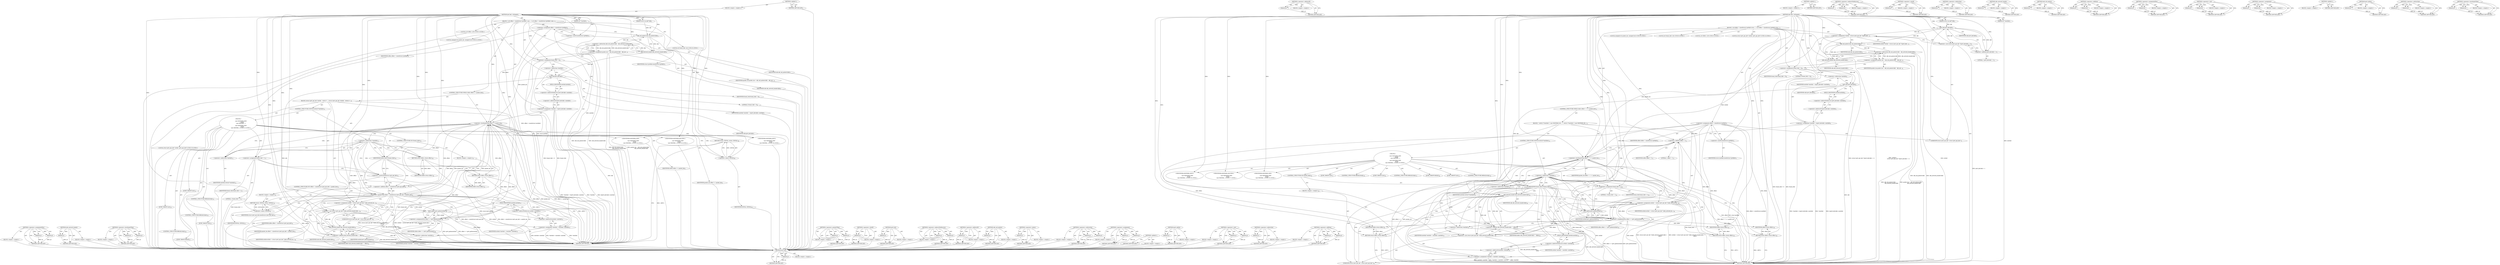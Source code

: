 digraph "&lt;operator&gt;.addition" {
vulnerable_147 [label=<(METHOD,ipv6_hdr)>];
vulnerable_148 [label=<(PARAM,p1)>];
vulnerable_149 [label=<(BLOCK,&lt;empty&gt;,&lt;empty&gt;)>];
vulnerable_150 [label=<(METHOD_RETURN,ANY)>];
vulnerable_168 [label=<(METHOD,&lt;operator&gt;.addressOf)>];
vulnerable_169 [label=<(PARAM,p1)>];
vulnerable_170 [label=<(BLOCK,&lt;empty&gt;,&lt;empty&gt;)>];
vulnerable_171 [label=<(METHOD_RETURN,ANY)>];
vulnerable_6 [label=<(METHOD,&lt;global&gt;)<SUB>1</SUB>>];
vulnerable_7 [label=<(BLOCK,&lt;empty&gt;,&lt;empty&gt;)<SUB>1</SUB>>];
vulnerable_8 [label=<(METHOD,ip6_find_1stfragopt)<SUB>1</SUB>>];
vulnerable_9 [label=<(PARAM,struct sk_buff *skb)<SUB>1</SUB>>];
vulnerable_10 [label=<(PARAM,u8 **nexthdr)<SUB>1</SUB>>];
vulnerable_11 [label=<(BLOCK,{
 	u16 offset = sizeof(struct ipv6hdr);
	struc...,{
 	u16 offset = sizeof(struct ipv6hdr);
	struc...)<SUB>2</SUB>>];
vulnerable_12 [label="<(LOCAL,u16 offset: u16)<SUB>3</SUB>>"];
vulnerable_13 [label=<(&lt;operator&gt;.assignment,offset = sizeof(struct ipv6hdr))<SUB>3</SUB>>];
vulnerable_14 [label=<(IDENTIFIER,offset,offset = sizeof(struct ipv6hdr))<SUB>3</SUB>>];
vulnerable_15 [label=<(&lt;operator&gt;.sizeOf,sizeof(struct ipv6hdr))<SUB>3</SUB>>];
vulnerable_16 [label=<(IDENTIFIER,struct ipv6hdr,sizeof(struct ipv6hdr))<SUB>3</SUB>>];
vulnerable_17 [label="<(LOCAL,struct ipv6_opt_hdr* exthdr: ipv6_opt_hdr*)<SUB>4</SUB>>"];
vulnerable_18 [label=<(&lt;operator&gt;.assignment,*exthdr =
				(struct ipv6_opt_hdr *)(ipv6_hdr(...)<SUB>4</SUB>>];
vulnerable_19 [label=<(IDENTIFIER,exthdr,*exthdr =
				(struct ipv6_opt_hdr *)(ipv6_hdr(...)<SUB>4</SUB>>];
vulnerable_20 [label=<(&lt;operator&gt;.cast,(struct ipv6_opt_hdr *)(ipv6_hdr(skb) + 1))<SUB>5</SUB>>];
vulnerable_21 [label=<(UNKNOWN,struct ipv6_opt_hdr *,struct ipv6_opt_hdr *)<SUB>5</SUB>>];
vulnerable_22 [label=<(&lt;operator&gt;.addition,ipv6_hdr(skb) + 1)<SUB>5</SUB>>];
vulnerable_23 [label=<(ipv6_hdr,ipv6_hdr(skb))<SUB>5</SUB>>];
vulnerable_24 [label=<(IDENTIFIER,skb,ipv6_hdr(skb))<SUB>5</SUB>>];
vulnerable_25 [label=<(LITERAL,1,ipv6_hdr(skb) + 1)<SUB>5</SUB>>];
vulnerable_26 [label="<(LOCAL,unsigned int packet_len: unsigned int)<SUB>6</SUB>>"];
vulnerable_27 [label=<(&lt;operator&gt;.assignment,packet_len = skb_tail_pointer(skb) -
 		skb_net...)<SUB>6</SUB>>];
vulnerable_28 [label=<(IDENTIFIER,packet_len,packet_len = skb_tail_pointer(skb) -
 		skb_net...)<SUB>6</SUB>>];
vulnerable_29 [label=<(&lt;operator&gt;.subtraction,skb_tail_pointer(skb) -
 		skb_network_header(skb))<SUB>6</SUB>>];
vulnerable_30 [label=<(skb_tail_pointer,skb_tail_pointer(skb))<SUB>6</SUB>>];
vulnerable_31 [label=<(IDENTIFIER,skb,skb_tail_pointer(skb))<SUB>6</SUB>>];
vulnerable_32 [label=<(skb_network_header,skb_network_header(skb))<SUB>7</SUB>>];
vulnerable_33 [label=<(IDENTIFIER,skb,skb_network_header(skb))<SUB>7</SUB>>];
vulnerable_34 [label="<(LOCAL,int found_rhdr: int)<SUB>8</SUB>>"];
vulnerable_35 [label=<(&lt;operator&gt;.assignment,found_rhdr = 0)<SUB>8</SUB>>];
vulnerable_36 [label=<(IDENTIFIER,found_rhdr,found_rhdr = 0)<SUB>8</SUB>>];
vulnerable_37 [label=<(LITERAL,0,found_rhdr = 0)<SUB>8</SUB>>];
vulnerable_38 [label=<(&lt;operator&gt;.assignment,*nexthdr = &amp;ipv6_hdr(skb)-&gt;nexthdr)<SUB>9</SUB>>];
vulnerable_39 [label=<(&lt;operator&gt;.indirection,*nexthdr)<SUB>9</SUB>>];
vulnerable_40 [label=<(IDENTIFIER,nexthdr,*nexthdr = &amp;ipv6_hdr(skb)-&gt;nexthdr)<SUB>9</SUB>>];
vulnerable_41 [label=<(&lt;operator&gt;.addressOf,&amp;ipv6_hdr(skb)-&gt;nexthdr)<SUB>9</SUB>>];
vulnerable_42 [label=<(&lt;operator&gt;.indirectFieldAccess,ipv6_hdr(skb)-&gt;nexthdr)<SUB>9</SUB>>];
vulnerable_43 [label=<(ipv6_hdr,ipv6_hdr(skb))<SUB>9</SUB>>];
vulnerable_44 [label=<(IDENTIFIER,skb,ipv6_hdr(skb))<SUB>9</SUB>>];
vulnerable_45 [label=<(FIELD_IDENTIFIER,nexthdr,nexthdr)<SUB>9</SUB>>];
vulnerable_46 [label=<(CONTROL_STRUCTURE,WHILE,while (offset + 1 &lt;= packet_len))<SUB>11</SUB>>];
vulnerable_47 [label=<(&lt;operator&gt;.lessEqualsThan,offset + 1 &lt;= packet_len)<SUB>11</SUB>>];
vulnerable_48 [label=<(&lt;operator&gt;.addition,offset + 1)<SUB>11</SUB>>];
vulnerable_49 [label=<(IDENTIFIER,offset,offset + 1)<SUB>11</SUB>>];
vulnerable_50 [label=<(LITERAL,1,offset + 1)<SUB>11</SUB>>];
vulnerable_51 [label=<(IDENTIFIER,packet_len,offset + 1 &lt;= packet_len)<SUB>11</SUB>>];
vulnerable_52 [label=<(BLOCK,{
 
 		switch (**nexthdr) {
 
		case NEXTHDR_HO...,{
 
 		switch (**nexthdr) {
 
		case NEXTHDR_HO...)<SUB>11</SUB>>];
vulnerable_53 [label=<(CONTROL_STRUCTURE,SWITCH,switch(**nexthdr))<SUB>13</SUB>>];
vulnerable_54 [label=<(&lt;operator&gt;.indirection,**nexthdr)<SUB>13</SUB>>];
vulnerable_55 [label=<(&lt;operator&gt;.indirection,*nexthdr)<SUB>13</SUB>>];
vulnerable_56 [label=<(IDENTIFIER,nexthdr,switch(**nexthdr))<SUB>13</SUB>>];
vulnerable_57 [label="<(BLOCK,{
 
		case NEXTHDR_HOP:
			break;
		case NEXTHD...,{
 
		case NEXTHDR_HOP:
			break;
		case NEXTHD...)<SUB>13</SUB>>"];
vulnerable_58 [label=<(JUMP_TARGET,case)<SUB>15</SUB>>];
vulnerable_59 [label="<(IDENTIFIER,NEXTHDR_HOP,{
 
		case NEXTHDR_HOP:
			break;
		case NEXTHD...)<SUB>15</SUB>>"];
vulnerable_60 [label=<(CONTROL_STRUCTURE,BREAK,break;)<SUB>16</SUB>>];
vulnerable_61 [label=<(JUMP_TARGET,case)<SUB>17</SUB>>];
vulnerable_62 [label="<(IDENTIFIER,NEXTHDR_ROUTING,{
 
		case NEXTHDR_HOP:
			break;
		case NEXTHD...)<SUB>17</SUB>>"];
vulnerable_63 [label=<(&lt;operator&gt;.assignment,found_rhdr = 1)<SUB>18</SUB>>];
vulnerable_64 [label=<(IDENTIFIER,found_rhdr,found_rhdr = 1)<SUB>18</SUB>>];
vulnerable_65 [label=<(LITERAL,1,found_rhdr = 1)<SUB>18</SUB>>];
vulnerable_66 [label=<(CONTROL_STRUCTURE,BREAK,break;)<SUB>19</SUB>>];
vulnerable_67 [label=<(JUMP_TARGET,case)<SUB>20</SUB>>];
vulnerable_68 [label="<(IDENTIFIER,NEXTHDR_DEST,{
 
		case NEXTHDR_HOP:
			break;
		case NEXTHD...)<SUB>20</SUB>>"];
vulnerable_69 [label=<(CONTROL_STRUCTURE,IF,if (found_rhdr))<SUB>25</SUB>>];
vulnerable_70 [label=<(IDENTIFIER,found_rhdr,if (found_rhdr))<SUB>25</SUB>>];
vulnerable_71 [label=<(BLOCK,&lt;empty&gt;,&lt;empty&gt;)<SUB>26</SUB>>];
vulnerable_72 [label=<(RETURN,return offset;,return offset;)<SUB>26</SUB>>];
vulnerable_73 [label=<(IDENTIFIER,offset,return offset;)<SUB>26</SUB>>];
vulnerable_74 [label=<(CONTROL_STRUCTURE,BREAK,break;)<SUB>27</SUB>>];
vulnerable_75 [label=<(JUMP_TARGET,default)<SUB>28</SUB>>];
vulnerable_76 [label=<(RETURN,return offset;,return offset;)<SUB>29</SUB>>];
vulnerable_77 [label=<(IDENTIFIER,offset,return offset;)<SUB>29</SUB>>];
vulnerable_78 [label=<(&lt;operator&gt;.assignmentPlus,offset += ipv6_optlen(exthdr))<SUB>32</SUB>>];
vulnerable_79 [label=<(IDENTIFIER,offset,offset += ipv6_optlen(exthdr))<SUB>32</SUB>>];
vulnerable_80 [label=<(ipv6_optlen,ipv6_optlen(exthdr))<SUB>32</SUB>>];
vulnerable_81 [label=<(IDENTIFIER,exthdr,ipv6_optlen(exthdr))<SUB>32</SUB>>];
vulnerable_82 [label=<(&lt;operator&gt;.assignment,*nexthdr = &amp;exthdr-&gt;nexthdr)<SUB>33</SUB>>];
vulnerable_83 [label=<(&lt;operator&gt;.indirection,*nexthdr)<SUB>33</SUB>>];
vulnerable_84 [label=<(IDENTIFIER,nexthdr,*nexthdr = &amp;exthdr-&gt;nexthdr)<SUB>33</SUB>>];
vulnerable_85 [label=<(&lt;operator&gt;.addressOf,&amp;exthdr-&gt;nexthdr)<SUB>33</SUB>>];
vulnerable_86 [label=<(&lt;operator&gt;.indirectFieldAccess,exthdr-&gt;nexthdr)<SUB>33</SUB>>];
vulnerable_87 [label=<(IDENTIFIER,exthdr,*nexthdr = &amp;exthdr-&gt;nexthdr)<SUB>33</SUB>>];
vulnerable_88 [label=<(FIELD_IDENTIFIER,nexthdr,nexthdr)<SUB>33</SUB>>];
vulnerable_89 [label=<(&lt;operator&gt;.assignment,exthdr = (struct ipv6_opt_hdr *)(skb_network_he...)<SUB>34</SUB>>];
vulnerable_90 [label=<(IDENTIFIER,exthdr,exthdr = (struct ipv6_opt_hdr *)(skb_network_he...)<SUB>34</SUB>>];
vulnerable_91 [label=<(&lt;operator&gt;.cast,(struct ipv6_opt_hdr *)(skb_network_header(skb)...)<SUB>34</SUB>>];
vulnerable_92 [label=<(UNKNOWN,struct ipv6_opt_hdr *,struct ipv6_opt_hdr *)<SUB>34</SUB>>];
vulnerable_93 [label=<(&lt;operator&gt;.addition,skb_network_header(skb) +
 						 offset)<SUB>34</SUB>>];
vulnerable_94 [label=<(skb_network_header,skb_network_header(skb))<SUB>34</SUB>>];
vulnerable_95 [label=<(IDENTIFIER,skb,skb_network_header(skb))<SUB>34</SUB>>];
vulnerable_96 [label=<(IDENTIFIER,offset,skb_network_header(skb) +
 						 offset)<SUB>35</SUB>>];
vulnerable_97 [label=<(RETURN,return offset;,return offset;)<SUB>38</SUB>>];
vulnerable_98 [label=<(IDENTIFIER,offset,return offset;)<SUB>38</SUB>>];
vulnerable_99 [label=<(METHOD_RETURN,int)<SUB>1</SUB>>];
vulnerable_101 [label=<(METHOD_RETURN,ANY)<SUB>1</SUB>>];
vulnerable_172 [label=<(METHOD,&lt;operator&gt;.indirectFieldAccess)>];
vulnerable_173 [label=<(PARAM,p1)>];
vulnerable_174 [label=<(PARAM,p2)>];
vulnerable_175 [label=<(BLOCK,&lt;empty&gt;,&lt;empty&gt;)>];
vulnerable_176 [label=<(METHOD_RETURN,ANY)>];
vulnerable_133 [label=<(METHOD,&lt;operator&gt;.sizeOf)>];
vulnerable_134 [label=<(PARAM,p1)>];
vulnerable_135 [label=<(BLOCK,&lt;empty&gt;,&lt;empty&gt;)>];
vulnerable_136 [label=<(METHOD_RETURN,ANY)>];
vulnerable_164 [label=<(METHOD,&lt;operator&gt;.indirection)>];
vulnerable_165 [label=<(PARAM,p1)>];
vulnerable_166 [label=<(BLOCK,&lt;empty&gt;,&lt;empty&gt;)>];
vulnerable_167 [label=<(METHOD_RETURN,ANY)>];
vulnerable_160 [label=<(METHOD,skb_network_header)>];
vulnerable_161 [label=<(PARAM,p1)>];
vulnerable_162 [label=<(BLOCK,&lt;empty&gt;,&lt;empty&gt;)>];
vulnerable_163 [label=<(METHOD_RETURN,ANY)>];
vulnerable_156 [label=<(METHOD,skb_tail_pointer)>];
vulnerable_157 [label=<(PARAM,p1)>];
vulnerable_158 [label=<(BLOCK,&lt;empty&gt;,&lt;empty&gt;)>];
vulnerable_159 [label=<(METHOD_RETURN,ANY)>];
vulnerable_142 [label=<(METHOD,&lt;operator&gt;.addition)>];
vulnerable_143 [label=<(PARAM,p1)>];
vulnerable_144 [label=<(PARAM,p2)>];
vulnerable_145 [label=<(BLOCK,&lt;empty&gt;,&lt;empty&gt;)>];
vulnerable_146 [label=<(METHOD_RETURN,ANY)>];
vulnerable_182 [label=<(METHOD,&lt;operator&gt;.assignmentPlus)>];
vulnerable_183 [label=<(PARAM,p1)>];
vulnerable_184 [label=<(PARAM,p2)>];
vulnerable_185 [label=<(BLOCK,&lt;empty&gt;,&lt;empty&gt;)>];
vulnerable_186 [label=<(METHOD_RETURN,ANY)>];
vulnerable_137 [label=<(METHOD,&lt;operator&gt;.cast)>];
vulnerable_138 [label=<(PARAM,p1)>];
vulnerable_139 [label=<(PARAM,p2)>];
vulnerable_140 [label=<(BLOCK,&lt;empty&gt;,&lt;empty&gt;)>];
vulnerable_141 [label=<(METHOD_RETURN,ANY)>];
vulnerable_128 [label=<(METHOD,&lt;operator&gt;.assignment)>];
vulnerable_129 [label=<(PARAM,p1)>];
vulnerable_130 [label=<(PARAM,p2)>];
vulnerable_131 [label=<(BLOCK,&lt;empty&gt;,&lt;empty&gt;)>];
vulnerable_132 [label=<(METHOD_RETURN,ANY)>];
vulnerable_122 [label=<(METHOD,&lt;global&gt;)<SUB>1</SUB>>];
vulnerable_123 [label=<(BLOCK,&lt;empty&gt;,&lt;empty&gt;)>];
vulnerable_124 [label=<(METHOD_RETURN,ANY)>];
vulnerable_187 [label=<(METHOD,ipv6_optlen)>];
vulnerable_188 [label=<(PARAM,p1)>];
vulnerable_189 [label=<(BLOCK,&lt;empty&gt;,&lt;empty&gt;)>];
vulnerable_190 [label=<(METHOD_RETURN,ANY)>];
vulnerable_151 [label=<(METHOD,&lt;operator&gt;.subtraction)>];
vulnerable_152 [label=<(PARAM,p1)>];
vulnerable_153 [label=<(PARAM,p2)>];
vulnerable_154 [label=<(BLOCK,&lt;empty&gt;,&lt;empty&gt;)>];
vulnerable_155 [label=<(METHOD_RETURN,ANY)>];
vulnerable_177 [label=<(METHOD,&lt;operator&gt;.lessEqualsThan)>];
vulnerable_178 [label=<(PARAM,p1)>];
vulnerable_179 [label=<(PARAM,p2)>];
vulnerable_180 [label=<(BLOCK,&lt;empty&gt;,&lt;empty&gt;)>];
vulnerable_181 [label=<(METHOD_RETURN,ANY)>];
fixed_195 [label=<(METHOD,&lt;operator&gt;.assignmentPlus)>];
fixed_196 [label=<(PARAM,p1)>];
fixed_197 [label=<(PARAM,p2)>];
fixed_198 [label=<(BLOCK,&lt;empty&gt;,&lt;empty&gt;)>];
fixed_199 [label=<(METHOD_RETURN,ANY)>];
fixed_150 [label=<(METHOD,skb_network_header)>];
fixed_151 [label=<(PARAM,p1)>];
fixed_152 [label=<(BLOCK,&lt;empty&gt;,&lt;empty&gt;)>];
fixed_153 [label=<(METHOD_RETURN,ANY)>];
fixed_171 [label=<(METHOD,&lt;operator&gt;.lessEqualsThan)>];
fixed_172 [label=<(PARAM,p1)>];
fixed_173 [label=<(PARAM,p2)>];
fixed_174 [label=<(BLOCK,&lt;empty&gt;,&lt;empty&gt;)>];
fixed_175 [label=<(METHOD_RETURN,ANY)>];
fixed_6 [label=<(METHOD,&lt;global&gt;)<SUB>1</SUB>>];
fixed_7 [label=<(BLOCK,&lt;empty&gt;,&lt;empty&gt;)<SUB>1</SUB>>];
fixed_8 [label=<(METHOD,ip6_find_1stfragopt)<SUB>1</SUB>>];
fixed_9 [label=<(PARAM,struct sk_buff *skb)<SUB>1</SUB>>];
fixed_10 [label=<(PARAM,u8 **nexthdr)<SUB>1</SUB>>];
fixed_11 [label=<(BLOCK,{
 	u16 offset = sizeof(struct ipv6hdr);
 	unsi...,{
 	u16 offset = sizeof(struct ipv6hdr);
 	unsi...)<SUB>2</SUB>>];
fixed_12 [label="<(LOCAL,u16 offset: u16)<SUB>3</SUB>>"];
fixed_13 [label=<(&lt;operator&gt;.assignment,offset = sizeof(struct ipv6hdr))<SUB>3</SUB>>];
fixed_14 [label=<(IDENTIFIER,offset,offset = sizeof(struct ipv6hdr))<SUB>3</SUB>>];
fixed_15 [label=<(&lt;operator&gt;.sizeOf,sizeof(struct ipv6hdr))<SUB>3</SUB>>];
fixed_16 [label=<(IDENTIFIER,struct ipv6hdr,sizeof(struct ipv6hdr))<SUB>3</SUB>>];
fixed_17 [label="<(LOCAL,unsigned int packet_len: unsigned int)<SUB>4</SUB>>"];
fixed_18 [label=<(&lt;operator&gt;.assignment,packet_len = skb_tail_pointer(skb) -
 		skb_net...)<SUB>4</SUB>>];
fixed_19 [label=<(IDENTIFIER,packet_len,packet_len = skb_tail_pointer(skb) -
 		skb_net...)<SUB>4</SUB>>];
fixed_20 [label=<(&lt;operator&gt;.subtraction,skb_tail_pointer(skb) -
 		skb_network_header(skb))<SUB>4</SUB>>];
fixed_21 [label=<(skb_tail_pointer,skb_tail_pointer(skb))<SUB>4</SUB>>];
fixed_22 [label=<(IDENTIFIER,skb,skb_tail_pointer(skb))<SUB>4</SUB>>];
fixed_23 [label=<(skb_network_header,skb_network_header(skb))<SUB>5</SUB>>];
fixed_24 [label=<(IDENTIFIER,skb,skb_network_header(skb))<SUB>5</SUB>>];
fixed_25 [label="<(LOCAL,int found_rhdr: int)<SUB>6</SUB>>"];
fixed_26 [label=<(&lt;operator&gt;.assignment,found_rhdr = 0)<SUB>6</SUB>>];
fixed_27 [label=<(IDENTIFIER,found_rhdr,found_rhdr = 0)<SUB>6</SUB>>];
fixed_28 [label=<(LITERAL,0,found_rhdr = 0)<SUB>6</SUB>>];
fixed_29 [label=<(&lt;operator&gt;.assignment,*nexthdr = &amp;ipv6_hdr(skb)-&gt;nexthdr)<SUB>7</SUB>>];
fixed_30 [label=<(&lt;operator&gt;.indirection,*nexthdr)<SUB>7</SUB>>];
fixed_31 [label=<(IDENTIFIER,nexthdr,*nexthdr = &amp;ipv6_hdr(skb)-&gt;nexthdr)<SUB>7</SUB>>];
fixed_32 [label=<(&lt;operator&gt;.addressOf,&amp;ipv6_hdr(skb)-&gt;nexthdr)<SUB>7</SUB>>];
fixed_33 [label=<(&lt;operator&gt;.indirectFieldAccess,ipv6_hdr(skb)-&gt;nexthdr)<SUB>7</SUB>>];
fixed_34 [label=<(ipv6_hdr,ipv6_hdr(skb))<SUB>7</SUB>>];
fixed_35 [label=<(IDENTIFIER,skb,ipv6_hdr(skb))<SUB>7</SUB>>];
fixed_36 [label=<(FIELD_IDENTIFIER,nexthdr,nexthdr)<SUB>7</SUB>>];
fixed_37 [label=<(CONTROL_STRUCTURE,WHILE,while (offset &lt;= packet_len))<SUB>9</SUB>>];
fixed_38 [label=<(&lt;operator&gt;.lessEqualsThan,offset &lt;= packet_len)<SUB>9</SUB>>];
fixed_39 [label=<(IDENTIFIER,offset,offset &lt;= packet_len)<SUB>9</SUB>>];
fixed_40 [label=<(IDENTIFIER,packet_len,offset &lt;= packet_len)<SUB>9</SUB>>];
fixed_41 [label=<(BLOCK,{
		struct ipv6_opt_hdr *exthdr;
 
 		switch (*...,{
		struct ipv6_opt_hdr *exthdr;
 
 		switch (*...)<SUB>9</SUB>>];
fixed_42 [label="<(LOCAL,struct ipv6_opt_hdr* exthdr: ipv6_opt_hdr*)<SUB>10</SUB>>"];
fixed_43 [label=<(CONTROL_STRUCTURE,SWITCH,switch(**nexthdr))<SUB>12</SUB>>];
fixed_44 [label=<(&lt;operator&gt;.indirection,**nexthdr)<SUB>12</SUB>>];
fixed_45 [label=<(&lt;operator&gt;.indirection,*nexthdr)<SUB>12</SUB>>];
fixed_46 [label=<(IDENTIFIER,nexthdr,switch(**nexthdr))<SUB>12</SUB>>];
fixed_47 [label="<(BLOCK,{
 
		case NEXTHDR_HOP:
			break;
		case NEXTHD...,{
 
		case NEXTHDR_HOP:
			break;
		case NEXTHD...)<SUB>12</SUB>>"];
fixed_48 [label=<(JUMP_TARGET,case)<SUB>14</SUB>>];
fixed_49 [label="<(IDENTIFIER,NEXTHDR_HOP,{
 
		case NEXTHDR_HOP:
			break;
		case NEXTHD...)<SUB>14</SUB>>"];
fixed_50 [label=<(CONTROL_STRUCTURE,BREAK,break;)<SUB>15</SUB>>];
fixed_51 [label=<(JUMP_TARGET,case)<SUB>16</SUB>>];
fixed_52 [label="<(IDENTIFIER,NEXTHDR_ROUTING,{
 
		case NEXTHDR_HOP:
			break;
		case NEXTHD...)<SUB>16</SUB>>"];
fixed_53 [label=<(&lt;operator&gt;.assignment,found_rhdr = 1)<SUB>17</SUB>>];
fixed_54 [label=<(IDENTIFIER,found_rhdr,found_rhdr = 1)<SUB>17</SUB>>];
fixed_55 [label=<(LITERAL,1,found_rhdr = 1)<SUB>17</SUB>>];
fixed_56 [label=<(CONTROL_STRUCTURE,BREAK,break;)<SUB>18</SUB>>];
fixed_57 [label=<(JUMP_TARGET,case)<SUB>19</SUB>>];
fixed_58 [label="<(IDENTIFIER,NEXTHDR_DEST,{
 
		case NEXTHDR_HOP:
			break;
		case NEXTHD...)<SUB>19</SUB>>"];
fixed_59 [label=<(CONTROL_STRUCTURE,IF,if (found_rhdr))<SUB>24</SUB>>];
fixed_60 [label=<(IDENTIFIER,found_rhdr,if (found_rhdr))<SUB>24</SUB>>];
fixed_61 [label=<(BLOCK,&lt;empty&gt;,&lt;empty&gt;)<SUB>25</SUB>>];
fixed_62 [label=<(RETURN,return offset;,return offset;)<SUB>25</SUB>>];
fixed_63 [label=<(IDENTIFIER,offset,return offset;)<SUB>25</SUB>>];
fixed_64 [label=<(CONTROL_STRUCTURE,BREAK,break;)<SUB>26</SUB>>];
fixed_65 [label=<(JUMP_TARGET,default)<SUB>27</SUB>>];
fixed_66 [label=<(RETURN,return offset;,return offset;)<SUB>28</SUB>>];
fixed_67 [label=<(IDENTIFIER,offset,return offset;)<SUB>28</SUB>>];
fixed_68 [label=<(CONTROL_STRUCTURE,IF,if (offset + sizeof(struct ipv6_opt_hdr) &gt; packet_len))<SUB>31</SUB>>];
fixed_69 [label=<(&lt;operator&gt;.greaterThan,offset + sizeof(struct ipv6_opt_hdr) &gt; packet_len)<SUB>31</SUB>>];
fixed_70 [label=<(&lt;operator&gt;.addition,offset + sizeof(struct ipv6_opt_hdr))<SUB>31</SUB>>];
fixed_71 [label=<(IDENTIFIER,offset,offset + sizeof(struct ipv6_opt_hdr))<SUB>31</SUB>>];
fixed_72 [label=<(&lt;operator&gt;.sizeOf,sizeof(struct ipv6_opt_hdr))<SUB>31</SUB>>];
fixed_73 [label=<(IDENTIFIER,struct ipv6_opt_hdr,sizeof(struct ipv6_opt_hdr))<SUB>31</SUB>>];
fixed_74 [label=<(IDENTIFIER,packet_len,offset + sizeof(struct ipv6_opt_hdr) &gt; packet_len)<SUB>31</SUB>>];
fixed_75 [label=<(BLOCK,&lt;empty&gt;,&lt;empty&gt;)<SUB>32</SUB>>];
fixed_76 [label=<(RETURN,return -EINVAL;,return -EINVAL;)<SUB>32</SUB>>];
fixed_77 [label=<(&lt;operator&gt;.minus,-EINVAL)<SUB>32</SUB>>];
fixed_78 [label=<(IDENTIFIER,EINVAL,-EINVAL)<SUB>32</SUB>>];
fixed_79 [label=<(&lt;operator&gt;.assignment,exthdr = (struct ipv6_opt_hdr *)(skb_network_he...)<SUB>34</SUB>>];
fixed_80 [label=<(IDENTIFIER,exthdr,exthdr = (struct ipv6_opt_hdr *)(skb_network_he...)<SUB>34</SUB>>];
fixed_81 [label=<(&lt;operator&gt;.cast,(struct ipv6_opt_hdr *)(skb_network_header(skb)...)<SUB>34</SUB>>];
fixed_82 [label=<(UNKNOWN,struct ipv6_opt_hdr *,struct ipv6_opt_hdr *)<SUB>34</SUB>>];
fixed_83 [label=<(&lt;operator&gt;.addition,skb_network_header(skb) +
 						 offset)<SUB>34</SUB>>];
fixed_84 [label=<(skb_network_header,skb_network_header(skb))<SUB>34</SUB>>];
fixed_85 [label=<(IDENTIFIER,skb,skb_network_header(skb))<SUB>34</SUB>>];
fixed_86 [label=<(IDENTIFIER,offset,skb_network_header(skb) +
 						 offset)<SUB>35</SUB>>];
fixed_87 [label=<(&lt;operator&gt;.assignmentPlus,offset += ipv6_optlen(exthdr))<SUB>36</SUB>>];
fixed_88 [label=<(IDENTIFIER,offset,offset += ipv6_optlen(exthdr))<SUB>36</SUB>>];
fixed_89 [label=<(ipv6_optlen,ipv6_optlen(exthdr))<SUB>36</SUB>>];
fixed_90 [label=<(IDENTIFIER,exthdr,ipv6_optlen(exthdr))<SUB>36</SUB>>];
fixed_91 [label=<(&lt;operator&gt;.assignment,*nexthdr = &amp;exthdr-&gt;nexthdr)<SUB>37</SUB>>];
fixed_92 [label=<(&lt;operator&gt;.indirection,*nexthdr)<SUB>37</SUB>>];
fixed_93 [label=<(IDENTIFIER,nexthdr,*nexthdr = &amp;exthdr-&gt;nexthdr)<SUB>37</SUB>>];
fixed_94 [label=<(&lt;operator&gt;.addressOf,&amp;exthdr-&gt;nexthdr)<SUB>37</SUB>>];
fixed_95 [label=<(&lt;operator&gt;.indirectFieldAccess,exthdr-&gt;nexthdr)<SUB>37</SUB>>];
fixed_96 [label=<(IDENTIFIER,exthdr,*nexthdr = &amp;exthdr-&gt;nexthdr)<SUB>37</SUB>>];
fixed_97 [label=<(FIELD_IDENTIFIER,nexthdr,nexthdr)<SUB>37</SUB>>];
fixed_98 [label=<(RETURN,return -EINVAL;,return -EINVAL;)<SUB>40</SUB>>];
fixed_99 [label=<(&lt;operator&gt;.minus,-EINVAL)<SUB>40</SUB>>];
fixed_100 [label=<(IDENTIFIER,EINVAL,-EINVAL)<SUB>40</SUB>>];
fixed_101 [label=<(METHOD_RETURN,int)<SUB>1</SUB>>];
fixed_103 [label=<(METHOD_RETURN,ANY)<SUB>1</SUB>>];
fixed_176 [label=<(METHOD,&lt;operator&gt;.greaterThan)>];
fixed_177 [label=<(PARAM,p1)>];
fixed_178 [label=<(PARAM,p2)>];
fixed_179 [label=<(BLOCK,&lt;empty&gt;,&lt;empty&gt;)>];
fixed_180 [label=<(METHOD_RETURN,ANY)>];
fixed_137 [label=<(METHOD,&lt;operator&gt;.sizeOf)>];
fixed_138 [label=<(PARAM,p1)>];
fixed_139 [label=<(BLOCK,&lt;empty&gt;,&lt;empty&gt;)>];
fixed_140 [label=<(METHOD_RETURN,ANY)>];
fixed_167 [label=<(METHOD,ipv6_hdr)>];
fixed_168 [label=<(PARAM,p1)>];
fixed_169 [label=<(BLOCK,&lt;empty&gt;,&lt;empty&gt;)>];
fixed_170 [label=<(METHOD_RETURN,ANY)>];
fixed_162 [label=<(METHOD,&lt;operator&gt;.indirectFieldAccess)>];
fixed_163 [label=<(PARAM,p1)>];
fixed_164 [label=<(PARAM,p2)>];
fixed_165 [label=<(BLOCK,&lt;empty&gt;,&lt;empty&gt;)>];
fixed_166 [label=<(METHOD_RETURN,ANY)>];
fixed_158 [label=<(METHOD,&lt;operator&gt;.addressOf)>];
fixed_159 [label=<(PARAM,p1)>];
fixed_160 [label=<(BLOCK,&lt;empty&gt;,&lt;empty&gt;)>];
fixed_161 [label=<(METHOD_RETURN,ANY)>];
fixed_146 [label=<(METHOD,skb_tail_pointer)>];
fixed_147 [label=<(PARAM,p1)>];
fixed_148 [label=<(BLOCK,&lt;empty&gt;,&lt;empty&gt;)>];
fixed_149 [label=<(METHOD_RETURN,ANY)>];
fixed_186 [label=<(METHOD,&lt;operator&gt;.minus)>];
fixed_187 [label=<(PARAM,p1)>];
fixed_188 [label=<(BLOCK,&lt;empty&gt;,&lt;empty&gt;)>];
fixed_189 [label=<(METHOD_RETURN,ANY)>];
fixed_141 [label=<(METHOD,&lt;operator&gt;.subtraction)>];
fixed_142 [label=<(PARAM,p1)>];
fixed_143 [label=<(PARAM,p2)>];
fixed_144 [label=<(BLOCK,&lt;empty&gt;,&lt;empty&gt;)>];
fixed_145 [label=<(METHOD_RETURN,ANY)>];
fixed_132 [label=<(METHOD,&lt;operator&gt;.assignment)>];
fixed_133 [label=<(PARAM,p1)>];
fixed_134 [label=<(PARAM,p2)>];
fixed_135 [label=<(BLOCK,&lt;empty&gt;,&lt;empty&gt;)>];
fixed_136 [label=<(METHOD_RETURN,ANY)>];
fixed_126 [label=<(METHOD,&lt;global&gt;)<SUB>1</SUB>>];
fixed_127 [label=<(BLOCK,&lt;empty&gt;,&lt;empty&gt;)>];
fixed_128 [label=<(METHOD_RETURN,ANY)>];
fixed_200 [label=<(METHOD,ipv6_optlen)>];
fixed_201 [label=<(PARAM,p1)>];
fixed_202 [label=<(BLOCK,&lt;empty&gt;,&lt;empty&gt;)>];
fixed_203 [label=<(METHOD_RETURN,ANY)>];
fixed_190 [label=<(METHOD,&lt;operator&gt;.cast)>];
fixed_191 [label=<(PARAM,p1)>];
fixed_192 [label=<(PARAM,p2)>];
fixed_193 [label=<(BLOCK,&lt;empty&gt;,&lt;empty&gt;)>];
fixed_194 [label=<(METHOD_RETURN,ANY)>];
fixed_154 [label=<(METHOD,&lt;operator&gt;.indirection)>];
fixed_155 [label=<(PARAM,p1)>];
fixed_156 [label=<(BLOCK,&lt;empty&gt;,&lt;empty&gt;)>];
fixed_157 [label=<(METHOD_RETURN,ANY)>];
fixed_181 [label=<(METHOD,&lt;operator&gt;.addition)>];
fixed_182 [label=<(PARAM,p1)>];
fixed_183 [label=<(PARAM,p2)>];
fixed_184 [label=<(BLOCK,&lt;empty&gt;,&lt;empty&gt;)>];
fixed_185 [label=<(METHOD_RETURN,ANY)>];
vulnerable_147 -> vulnerable_148  [key=0, label="AST: "];
vulnerable_147 -> vulnerable_148  [key=1, label="DDG: "];
vulnerable_147 -> vulnerable_149  [key=0, label="AST: "];
vulnerable_147 -> vulnerable_150  [key=0, label="AST: "];
vulnerable_147 -> vulnerable_150  [key=1, label="CFG: "];
vulnerable_148 -> vulnerable_150  [key=0, label="DDG: p1"];
vulnerable_168 -> vulnerable_169  [key=0, label="AST: "];
vulnerable_168 -> vulnerable_169  [key=1, label="DDG: "];
vulnerable_168 -> vulnerable_170  [key=0, label="AST: "];
vulnerable_168 -> vulnerable_171  [key=0, label="AST: "];
vulnerable_168 -> vulnerable_171  [key=1, label="CFG: "];
vulnerable_169 -> vulnerable_171  [key=0, label="DDG: p1"];
vulnerable_6 -> vulnerable_7  [key=0, label="AST: "];
vulnerable_6 -> vulnerable_101  [key=0, label="AST: "];
vulnerable_6 -> vulnerable_101  [key=1, label="CFG: "];
vulnerable_7 -> vulnerable_8  [key=0, label="AST: "];
vulnerable_8 -> vulnerable_9  [key=0, label="AST: "];
vulnerable_8 -> vulnerable_9  [key=1, label="DDG: "];
vulnerable_8 -> vulnerable_10  [key=0, label="AST: "];
vulnerable_8 -> vulnerable_10  [key=1, label="DDG: "];
vulnerable_8 -> vulnerable_11  [key=0, label="AST: "];
vulnerable_8 -> vulnerable_99  [key=0, label="AST: "];
vulnerable_8 -> vulnerable_15  [key=0, label="CFG: "];
vulnerable_8 -> vulnerable_18  [key=0, label="DDG: "];
vulnerable_8 -> vulnerable_35  [key=0, label="DDG: "];
vulnerable_8 -> vulnerable_98  [key=0, label="DDG: "];
vulnerable_8 -> vulnerable_20  [key=0, label="DDG: "];
vulnerable_8 -> vulnerable_47  [key=0, label="DDG: "];
vulnerable_8 -> vulnerable_89  [key=0, label="DDG: "];
vulnerable_8 -> vulnerable_22  [key=0, label="DDG: "];
vulnerable_8 -> vulnerable_30  [key=0, label="DDG: "];
vulnerable_8 -> vulnerable_32  [key=0, label="DDG: "];
vulnerable_8 -> vulnerable_48  [key=0, label="DDG: "];
vulnerable_8 -> vulnerable_78  [key=0, label="DDG: "];
vulnerable_8 -> vulnerable_23  [key=0, label="DDG: "];
vulnerable_8 -> vulnerable_43  [key=0, label="DDG: "];
vulnerable_8 -> vulnerable_59  [key=0, label="DDG: "];
vulnerable_8 -> vulnerable_62  [key=0, label="DDG: "];
vulnerable_8 -> vulnerable_63  [key=0, label="DDG: "];
vulnerable_8 -> vulnerable_68  [key=0, label="DDG: "];
vulnerable_8 -> vulnerable_80  [key=0, label="DDG: "];
vulnerable_8 -> vulnerable_91  [key=0, label="DDG: "];
vulnerable_8 -> vulnerable_70  [key=0, label="DDG: "];
vulnerable_8 -> vulnerable_77  [key=0, label="DDG: "];
vulnerable_8 -> vulnerable_93  [key=0, label="DDG: "];
vulnerable_8 -> vulnerable_94  [key=0, label="DDG: "];
vulnerable_8 -> vulnerable_73  [key=0, label="DDG: "];
vulnerable_9 -> vulnerable_23  [key=0, label="DDG: skb"];
vulnerable_10 -> vulnerable_99  [key=0, label="DDG: nexthdr"];
vulnerable_11 -> vulnerable_12  [key=0, label="AST: "];
vulnerable_11 -> vulnerable_13  [key=0, label="AST: "];
vulnerable_11 -> vulnerable_17  [key=0, label="AST: "];
vulnerable_11 -> vulnerable_18  [key=0, label="AST: "];
vulnerable_11 -> vulnerable_26  [key=0, label="AST: "];
vulnerable_11 -> vulnerable_27  [key=0, label="AST: "];
vulnerable_11 -> vulnerable_34  [key=0, label="AST: "];
vulnerable_11 -> vulnerable_35  [key=0, label="AST: "];
vulnerable_11 -> vulnerable_38  [key=0, label="AST: "];
vulnerable_11 -> vulnerable_46  [key=0, label="AST: "];
vulnerable_11 -> vulnerable_97  [key=0, label="AST: "];
vulnerable_13 -> vulnerable_14  [key=0, label="AST: "];
vulnerable_13 -> vulnerable_15  [key=0, label="AST: "];
vulnerable_13 -> vulnerable_21  [key=0, label="CFG: "];
vulnerable_13 -> vulnerable_99  [key=0, label="DDG: offset = sizeof(struct ipv6hdr)"];
vulnerable_13 -> vulnerable_98  [key=0, label="DDG: offset"];
vulnerable_13 -> vulnerable_47  [key=0, label="DDG: offset"];
vulnerable_13 -> vulnerable_48  [key=0, label="DDG: offset"];
vulnerable_13 -> vulnerable_78  [key=0, label="DDG: offset"];
vulnerable_13 -> vulnerable_77  [key=0, label="DDG: offset"];
vulnerable_13 -> vulnerable_73  [key=0, label="DDG: offset"];
vulnerable_15 -> vulnerable_16  [key=0, label="AST: "];
vulnerable_15 -> vulnerable_13  [key=0, label="CFG: "];
vulnerable_15 -> vulnerable_99  [key=0, label="DDG: struct ipv6hdr"];
vulnerable_18 -> vulnerable_19  [key=0, label="AST: "];
vulnerable_18 -> vulnerable_20  [key=0, label="AST: "];
vulnerable_18 -> vulnerable_30  [key=0, label="CFG: "];
vulnerable_18 -> vulnerable_99  [key=0, label="DDG: exthdr"];
vulnerable_18 -> vulnerable_99  [key=1, label="DDG: (struct ipv6_opt_hdr *)(ipv6_hdr(skb) + 1)"];
vulnerable_18 -> vulnerable_99  [key=2, label="DDG: *exthdr =
				(struct ipv6_opt_hdr *)(ipv6_hdr(skb) + 1)"];
vulnerable_18 -> vulnerable_80  [key=0, label="DDG: exthdr"];
vulnerable_20 -> vulnerable_21  [key=0, label="AST: "];
vulnerable_20 -> vulnerable_22  [key=0, label="AST: "];
vulnerable_20 -> vulnerable_18  [key=0, label="CFG: "];
vulnerable_20 -> vulnerable_99  [key=0, label="DDG: ipv6_hdr(skb) + 1"];
vulnerable_21 -> vulnerable_23  [key=0, label="CFG: "];
vulnerable_22 -> vulnerable_23  [key=0, label="AST: "];
vulnerable_22 -> vulnerable_25  [key=0, label="AST: "];
vulnerable_22 -> vulnerable_20  [key=0, label="CFG: "];
vulnerable_23 -> vulnerable_24  [key=0, label="AST: "];
vulnerable_23 -> vulnerable_22  [key=0, label="CFG: "];
vulnerable_23 -> vulnerable_22  [key=1, label="DDG: skb"];
vulnerable_23 -> vulnerable_18  [key=0, label="DDG: skb"];
vulnerable_23 -> vulnerable_20  [key=0, label="DDG: skb"];
vulnerable_23 -> vulnerable_30  [key=0, label="DDG: skb"];
vulnerable_27 -> vulnerable_28  [key=0, label="AST: "];
vulnerable_27 -> vulnerable_29  [key=0, label="AST: "];
vulnerable_27 -> vulnerable_35  [key=0, label="CFG: "];
vulnerable_27 -> vulnerable_99  [key=0, label="DDG: skb_tail_pointer(skb) -
 		skb_network_header(skb)"];
vulnerable_27 -> vulnerable_99  [key=1, label="DDG: packet_len = skb_tail_pointer(skb) -
 		skb_network_header(skb)"];
vulnerable_27 -> vulnerable_47  [key=0, label="DDG: packet_len"];
vulnerable_29 -> vulnerable_30  [key=0, label="AST: "];
vulnerable_29 -> vulnerable_32  [key=0, label="AST: "];
vulnerable_29 -> vulnerable_27  [key=0, label="CFG: "];
vulnerable_29 -> vulnerable_27  [key=1, label="DDG: skb_tail_pointer(skb)"];
vulnerable_29 -> vulnerable_27  [key=2, label="DDG: skb_network_header(skb)"];
vulnerable_29 -> vulnerable_99  [key=0, label="DDG: skb_tail_pointer(skb)"];
vulnerable_29 -> vulnerable_99  [key=1, label="DDG: skb_network_header(skb)"];
vulnerable_30 -> vulnerable_31  [key=0, label="AST: "];
vulnerable_30 -> vulnerable_32  [key=0, label="CFG: "];
vulnerable_30 -> vulnerable_32  [key=1, label="DDG: skb"];
vulnerable_30 -> vulnerable_29  [key=0, label="DDG: skb"];
vulnerable_32 -> vulnerable_33  [key=0, label="AST: "];
vulnerable_32 -> vulnerable_29  [key=0, label="CFG: "];
vulnerable_32 -> vulnerable_29  [key=1, label="DDG: skb"];
vulnerable_32 -> vulnerable_43  [key=0, label="DDG: skb"];
vulnerable_35 -> vulnerable_36  [key=0, label="AST: "];
vulnerable_35 -> vulnerable_37  [key=0, label="AST: "];
vulnerable_35 -> vulnerable_39  [key=0, label="CFG: "];
vulnerable_35 -> vulnerable_99  [key=0, label="DDG: found_rhdr"];
vulnerable_35 -> vulnerable_99  [key=1, label="DDG: found_rhdr = 0"];
vulnerable_38 -> vulnerable_39  [key=0, label="AST: "];
vulnerable_38 -> vulnerable_41  [key=0, label="AST: "];
vulnerable_38 -> vulnerable_48  [key=0, label="CFG: "];
vulnerable_38 -> vulnerable_99  [key=0, label="DDG: *nexthdr"];
vulnerable_38 -> vulnerable_99  [key=1, label="DDG: &amp;ipv6_hdr(skb)-&gt;nexthdr"];
vulnerable_38 -> vulnerable_99  [key=2, label="DDG: *nexthdr = &amp;ipv6_hdr(skb)-&gt;nexthdr"];
vulnerable_39 -> vulnerable_40  [key=0, label="AST: "];
vulnerable_39 -> vulnerable_43  [key=0, label="CFG: "];
vulnerable_41 -> vulnerable_42  [key=0, label="AST: "];
vulnerable_41 -> vulnerable_38  [key=0, label="CFG: "];
vulnerable_42 -> vulnerable_43  [key=0, label="AST: "];
vulnerable_42 -> vulnerable_45  [key=0, label="AST: "];
vulnerable_42 -> vulnerable_41  [key=0, label="CFG: "];
vulnerable_43 -> vulnerable_44  [key=0, label="AST: "];
vulnerable_43 -> vulnerable_45  [key=0, label="CFG: "];
vulnerable_43 -> vulnerable_99  [key=0, label="DDG: skb"];
vulnerable_43 -> vulnerable_94  [key=0, label="DDG: skb"];
vulnerable_45 -> vulnerable_42  [key=0, label="CFG: "];
vulnerable_46 -> vulnerable_47  [key=0, label="AST: "];
vulnerable_46 -> vulnerable_52  [key=0, label="AST: "];
vulnerable_47 -> vulnerable_48  [key=0, label="AST: "];
vulnerable_47 -> vulnerable_51  [key=0, label="AST: "];
vulnerable_47 -> vulnerable_55  [key=0, label="CFG: "];
vulnerable_47 -> vulnerable_55  [key=1, label="CDG: "];
vulnerable_47 -> vulnerable_97  [key=0, label="CFG: "];
vulnerable_47 -> vulnerable_97  [key=1, label="CDG: "];
vulnerable_47 -> vulnerable_99  [key=0, label="DDG: offset + 1"];
vulnerable_47 -> vulnerable_99  [key=1, label="DDG: packet_len"];
vulnerable_47 -> vulnerable_99  [key=2, label="DDG: offset + 1 &lt;= packet_len"];
vulnerable_47 -> vulnerable_54  [key=0, label="CDG: "];
vulnerable_48 -> vulnerable_49  [key=0, label="AST: "];
vulnerable_48 -> vulnerable_50  [key=0, label="AST: "];
vulnerable_48 -> vulnerable_47  [key=0, label="CFG: "];
vulnerable_48 -> vulnerable_99  [key=0, label="DDG: offset"];
vulnerable_52 -> vulnerable_53  [key=0, label="AST: "];
vulnerable_52 -> vulnerable_78  [key=0, label="AST: "];
vulnerable_52 -> vulnerable_82  [key=0, label="AST: "];
vulnerable_52 -> vulnerable_89  [key=0, label="AST: "];
vulnerable_53 -> vulnerable_54  [key=0, label="AST: "];
vulnerable_53 -> vulnerable_57  [key=0, label="AST: "];
vulnerable_54 -> vulnerable_55  [key=0, label="AST: "];
vulnerable_54 -> vulnerable_80  [key=0, label="CFG: "];
vulnerable_54 -> vulnerable_80  [key=1, label="CDG: "];
vulnerable_54 -> vulnerable_63  [key=0, label="CFG: "];
vulnerable_54 -> vulnerable_63  [key=1, label="CDG: "];
vulnerable_54 -> vulnerable_70  [key=0, label="CFG: "];
vulnerable_54 -> vulnerable_70  [key=1, label="CDG: "];
vulnerable_54 -> vulnerable_76  [key=0, label="CFG: "];
vulnerable_54 -> vulnerable_76  [key=1, label="CDG: "];
vulnerable_54 -> vulnerable_47  [key=0, label="CDG: "];
vulnerable_54 -> vulnerable_94  [key=0, label="CDG: "];
vulnerable_54 -> vulnerable_48  [key=0, label="CDG: "];
vulnerable_54 -> vulnerable_83  [key=0, label="CDG: "];
vulnerable_54 -> vulnerable_89  [key=0, label="CDG: "];
vulnerable_54 -> vulnerable_85  [key=0, label="CDG: "];
vulnerable_54 -> vulnerable_88  [key=0, label="CDG: "];
vulnerable_54 -> vulnerable_92  [key=0, label="CDG: "];
vulnerable_54 -> vulnerable_91  [key=0, label="CDG: "];
vulnerable_54 -> vulnerable_82  [key=0, label="CDG: "];
vulnerable_54 -> vulnerable_93  [key=0, label="CDG: "];
vulnerable_54 -> vulnerable_78  [key=0, label="CDG: "];
vulnerable_54 -> vulnerable_86  [key=0, label="CDG: "];
vulnerable_55 -> vulnerable_56  [key=0, label="AST: "];
vulnerable_55 -> vulnerable_54  [key=0, label="CFG: "];
vulnerable_57 -> vulnerable_58  [key=0, label="AST: "];
vulnerable_57 -> vulnerable_59  [key=0, label="AST: "];
vulnerable_57 -> vulnerable_60  [key=0, label="AST: "];
vulnerable_57 -> vulnerable_61  [key=0, label="AST: "];
vulnerable_57 -> vulnerable_62  [key=0, label="AST: "];
vulnerable_57 -> vulnerable_63  [key=0, label="AST: "];
vulnerable_57 -> vulnerable_66  [key=0, label="AST: "];
vulnerable_57 -> vulnerable_67  [key=0, label="AST: "];
vulnerable_57 -> vulnerable_68  [key=0, label="AST: "];
vulnerable_57 -> vulnerable_69  [key=0, label="AST: "];
vulnerable_57 -> vulnerable_74  [key=0, label="AST: "];
vulnerable_57 -> vulnerable_75  [key=0, label="AST: "];
vulnerable_57 -> vulnerable_76  [key=0, label="AST: "];
vulnerable_63 -> vulnerable_64  [key=0, label="AST: "];
vulnerable_63 -> vulnerable_65  [key=0, label="AST: "];
vulnerable_63 -> vulnerable_80  [key=0, label="CFG: "];
vulnerable_63 -> vulnerable_99  [key=0, label="DDG: found_rhdr"];
vulnerable_63 -> vulnerable_99  [key=1, label="DDG: found_rhdr = 1"];
vulnerable_69 -> vulnerable_70  [key=0, label="AST: "];
vulnerable_69 -> vulnerable_71  [key=0, label="AST: "];
vulnerable_70 -> vulnerable_72  [key=0, label="CFG: "];
vulnerable_70 -> vulnerable_72  [key=1, label="CDG: "];
vulnerable_70 -> vulnerable_80  [key=0, label="CFG: "];
vulnerable_70 -> vulnerable_80  [key=1, label="CDG: "];
vulnerable_70 -> vulnerable_47  [key=0, label="CDG: "];
vulnerable_70 -> vulnerable_94  [key=0, label="CDG: "];
vulnerable_70 -> vulnerable_48  [key=0, label="CDG: "];
vulnerable_70 -> vulnerable_83  [key=0, label="CDG: "];
vulnerable_70 -> vulnerable_89  [key=0, label="CDG: "];
vulnerable_70 -> vulnerable_85  [key=0, label="CDG: "];
vulnerable_70 -> vulnerable_88  [key=0, label="CDG: "];
vulnerable_70 -> vulnerable_92  [key=0, label="CDG: "];
vulnerable_70 -> vulnerable_91  [key=0, label="CDG: "];
vulnerable_70 -> vulnerable_82  [key=0, label="CDG: "];
vulnerable_70 -> vulnerable_93  [key=0, label="CDG: "];
vulnerable_70 -> vulnerable_78  [key=0, label="CDG: "];
vulnerable_70 -> vulnerable_86  [key=0, label="CDG: "];
vulnerable_71 -> vulnerable_72  [key=0, label="AST: "];
vulnerable_72 -> vulnerable_73  [key=0, label="AST: "];
vulnerable_72 -> vulnerable_99  [key=0, label="CFG: "];
vulnerable_72 -> vulnerable_99  [key=1, label="DDG: &lt;RET&gt;"];
vulnerable_73 -> vulnerable_72  [key=0, label="DDG: offset"];
vulnerable_76 -> vulnerable_77  [key=0, label="AST: "];
vulnerable_76 -> vulnerable_99  [key=0, label="CFG: "];
vulnerable_76 -> vulnerable_99  [key=1, label="DDG: &lt;RET&gt;"];
vulnerable_77 -> vulnerable_76  [key=0, label="DDG: offset"];
vulnerable_78 -> vulnerable_79  [key=0, label="AST: "];
vulnerable_78 -> vulnerable_80  [key=0, label="AST: "];
vulnerable_78 -> vulnerable_83  [key=0, label="CFG: "];
vulnerable_78 -> vulnerable_99  [key=0, label="DDG: ipv6_optlen(exthdr)"];
vulnerable_78 -> vulnerable_99  [key=1, label="DDG: offset += ipv6_optlen(exthdr)"];
vulnerable_78 -> vulnerable_98  [key=0, label="DDG: offset"];
vulnerable_78 -> vulnerable_47  [key=0, label="DDG: offset"];
vulnerable_78 -> vulnerable_89  [key=0, label="DDG: offset"];
vulnerable_78 -> vulnerable_48  [key=0, label="DDG: offset"];
vulnerable_78 -> vulnerable_91  [key=0, label="DDG: offset"];
vulnerable_78 -> vulnerable_77  [key=0, label="DDG: offset"];
vulnerable_78 -> vulnerable_93  [key=0, label="DDG: offset"];
vulnerable_78 -> vulnerable_73  [key=0, label="DDG: offset"];
vulnerable_80 -> vulnerable_81  [key=0, label="AST: "];
vulnerable_80 -> vulnerable_78  [key=0, label="CFG: "];
vulnerable_80 -> vulnerable_78  [key=1, label="DDG: exthdr"];
vulnerable_80 -> vulnerable_82  [key=0, label="DDG: exthdr"];
vulnerable_82 -> vulnerable_83  [key=0, label="AST: "];
vulnerable_82 -> vulnerable_85  [key=0, label="AST: "];
vulnerable_82 -> vulnerable_92  [key=0, label="CFG: "];
vulnerable_82 -> vulnerable_99  [key=0, label="DDG: *nexthdr"];
vulnerable_82 -> vulnerable_99  [key=1, label="DDG: &amp;exthdr-&gt;nexthdr"];
vulnerable_82 -> vulnerable_99  [key=2, label="DDG: *nexthdr = &amp;exthdr-&gt;nexthdr"];
vulnerable_83 -> vulnerable_84  [key=0, label="AST: "];
vulnerable_83 -> vulnerable_88  [key=0, label="CFG: "];
vulnerable_85 -> vulnerable_86  [key=0, label="AST: "];
vulnerable_85 -> vulnerable_82  [key=0, label="CFG: "];
vulnerable_86 -> vulnerable_87  [key=0, label="AST: "];
vulnerable_86 -> vulnerable_88  [key=0, label="AST: "];
vulnerable_86 -> vulnerable_85  [key=0, label="CFG: "];
vulnerable_88 -> vulnerable_86  [key=0, label="CFG: "];
vulnerable_89 -> vulnerable_90  [key=0, label="AST: "];
vulnerable_89 -> vulnerable_91  [key=0, label="AST: "];
vulnerable_89 -> vulnerable_48  [key=0, label="CFG: "];
vulnerable_89 -> vulnerable_99  [key=0, label="DDG: exthdr"];
vulnerable_89 -> vulnerable_99  [key=1, label="DDG: (struct ipv6_opt_hdr *)(skb_network_header(skb) +
 						 offset)"];
vulnerable_89 -> vulnerable_99  [key=2, label="DDG: exthdr = (struct ipv6_opt_hdr *)(skb_network_header(skb) +
 						 offset)"];
vulnerable_89 -> vulnerable_80  [key=0, label="DDG: exthdr"];
vulnerable_91 -> vulnerable_92  [key=0, label="AST: "];
vulnerable_91 -> vulnerable_93  [key=0, label="AST: "];
vulnerable_91 -> vulnerable_89  [key=0, label="CFG: "];
vulnerable_91 -> vulnerable_99  [key=0, label="DDG: skb_network_header(skb) +
 						 offset"];
vulnerable_92 -> vulnerable_94  [key=0, label="CFG: "];
vulnerable_93 -> vulnerable_94  [key=0, label="AST: "];
vulnerable_93 -> vulnerable_96  [key=0, label="AST: "];
vulnerable_93 -> vulnerable_91  [key=0, label="CFG: "];
vulnerable_93 -> vulnerable_99  [key=0, label="DDG: skb_network_header(skb)"];
vulnerable_94 -> vulnerable_95  [key=0, label="AST: "];
vulnerable_94 -> vulnerable_93  [key=0, label="CFG: "];
vulnerable_94 -> vulnerable_93  [key=1, label="DDG: skb"];
vulnerable_94 -> vulnerable_99  [key=0, label="DDG: skb"];
vulnerable_94 -> vulnerable_89  [key=0, label="DDG: skb"];
vulnerable_94 -> vulnerable_91  [key=0, label="DDG: skb"];
vulnerable_97 -> vulnerable_98  [key=0, label="AST: "];
vulnerable_97 -> vulnerable_99  [key=0, label="CFG: "];
vulnerable_97 -> vulnerable_99  [key=1, label="DDG: &lt;RET&gt;"];
vulnerable_98 -> vulnerable_97  [key=0, label="DDG: offset"];
vulnerable_172 -> vulnerable_173  [key=0, label="AST: "];
vulnerable_172 -> vulnerable_173  [key=1, label="DDG: "];
vulnerable_172 -> vulnerable_175  [key=0, label="AST: "];
vulnerable_172 -> vulnerable_174  [key=0, label="AST: "];
vulnerable_172 -> vulnerable_174  [key=1, label="DDG: "];
vulnerable_172 -> vulnerable_176  [key=0, label="AST: "];
vulnerable_172 -> vulnerable_176  [key=1, label="CFG: "];
vulnerable_173 -> vulnerable_176  [key=0, label="DDG: p1"];
vulnerable_174 -> vulnerable_176  [key=0, label="DDG: p2"];
vulnerable_133 -> vulnerable_134  [key=0, label="AST: "];
vulnerable_133 -> vulnerable_134  [key=1, label="DDG: "];
vulnerable_133 -> vulnerable_135  [key=0, label="AST: "];
vulnerable_133 -> vulnerable_136  [key=0, label="AST: "];
vulnerable_133 -> vulnerable_136  [key=1, label="CFG: "];
vulnerable_134 -> vulnerable_136  [key=0, label="DDG: p1"];
vulnerable_164 -> vulnerable_165  [key=0, label="AST: "];
vulnerable_164 -> vulnerable_165  [key=1, label="DDG: "];
vulnerable_164 -> vulnerable_166  [key=0, label="AST: "];
vulnerable_164 -> vulnerable_167  [key=0, label="AST: "];
vulnerable_164 -> vulnerable_167  [key=1, label="CFG: "];
vulnerable_165 -> vulnerable_167  [key=0, label="DDG: p1"];
vulnerable_160 -> vulnerable_161  [key=0, label="AST: "];
vulnerable_160 -> vulnerable_161  [key=1, label="DDG: "];
vulnerable_160 -> vulnerable_162  [key=0, label="AST: "];
vulnerable_160 -> vulnerable_163  [key=0, label="AST: "];
vulnerable_160 -> vulnerable_163  [key=1, label="CFG: "];
vulnerable_161 -> vulnerable_163  [key=0, label="DDG: p1"];
vulnerable_156 -> vulnerable_157  [key=0, label="AST: "];
vulnerable_156 -> vulnerable_157  [key=1, label="DDG: "];
vulnerable_156 -> vulnerable_158  [key=0, label="AST: "];
vulnerable_156 -> vulnerable_159  [key=0, label="AST: "];
vulnerable_156 -> vulnerable_159  [key=1, label="CFG: "];
vulnerable_157 -> vulnerable_159  [key=0, label="DDG: p1"];
vulnerable_142 -> vulnerable_143  [key=0, label="AST: "];
vulnerable_142 -> vulnerable_143  [key=1, label="DDG: "];
vulnerable_142 -> vulnerable_145  [key=0, label="AST: "];
vulnerable_142 -> vulnerable_144  [key=0, label="AST: "];
vulnerable_142 -> vulnerable_144  [key=1, label="DDG: "];
vulnerable_142 -> vulnerable_146  [key=0, label="AST: "];
vulnerable_142 -> vulnerable_146  [key=1, label="CFG: "];
vulnerable_143 -> vulnerable_146  [key=0, label="DDG: p1"];
vulnerable_144 -> vulnerable_146  [key=0, label="DDG: p2"];
vulnerable_182 -> vulnerable_183  [key=0, label="AST: "];
vulnerable_182 -> vulnerable_183  [key=1, label="DDG: "];
vulnerable_182 -> vulnerable_185  [key=0, label="AST: "];
vulnerable_182 -> vulnerable_184  [key=0, label="AST: "];
vulnerable_182 -> vulnerable_184  [key=1, label="DDG: "];
vulnerable_182 -> vulnerable_186  [key=0, label="AST: "];
vulnerable_182 -> vulnerable_186  [key=1, label="CFG: "];
vulnerable_183 -> vulnerable_186  [key=0, label="DDG: p1"];
vulnerable_184 -> vulnerable_186  [key=0, label="DDG: p2"];
vulnerable_137 -> vulnerable_138  [key=0, label="AST: "];
vulnerable_137 -> vulnerable_138  [key=1, label="DDG: "];
vulnerable_137 -> vulnerable_140  [key=0, label="AST: "];
vulnerable_137 -> vulnerable_139  [key=0, label="AST: "];
vulnerable_137 -> vulnerable_139  [key=1, label="DDG: "];
vulnerable_137 -> vulnerable_141  [key=0, label="AST: "];
vulnerable_137 -> vulnerable_141  [key=1, label="CFG: "];
vulnerable_138 -> vulnerable_141  [key=0, label="DDG: p1"];
vulnerable_139 -> vulnerable_141  [key=0, label="DDG: p2"];
vulnerable_128 -> vulnerable_129  [key=0, label="AST: "];
vulnerable_128 -> vulnerable_129  [key=1, label="DDG: "];
vulnerable_128 -> vulnerable_131  [key=0, label="AST: "];
vulnerable_128 -> vulnerable_130  [key=0, label="AST: "];
vulnerable_128 -> vulnerable_130  [key=1, label="DDG: "];
vulnerable_128 -> vulnerable_132  [key=0, label="AST: "];
vulnerable_128 -> vulnerable_132  [key=1, label="CFG: "];
vulnerable_129 -> vulnerable_132  [key=0, label="DDG: p1"];
vulnerable_130 -> vulnerable_132  [key=0, label="DDG: p2"];
vulnerable_122 -> vulnerable_123  [key=0, label="AST: "];
vulnerable_122 -> vulnerable_124  [key=0, label="AST: "];
vulnerable_122 -> vulnerable_124  [key=1, label="CFG: "];
vulnerable_187 -> vulnerable_188  [key=0, label="AST: "];
vulnerable_187 -> vulnerable_188  [key=1, label="DDG: "];
vulnerable_187 -> vulnerable_189  [key=0, label="AST: "];
vulnerable_187 -> vulnerable_190  [key=0, label="AST: "];
vulnerable_187 -> vulnerable_190  [key=1, label="CFG: "];
vulnerable_188 -> vulnerable_190  [key=0, label="DDG: p1"];
vulnerable_151 -> vulnerable_152  [key=0, label="AST: "];
vulnerable_151 -> vulnerable_152  [key=1, label="DDG: "];
vulnerable_151 -> vulnerable_154  [key=0, label="AST: "];
vulnerable_151 -> vulnerable_153  [key=0, label="AST: "];
vulnerable_151 -> vulnerable_153  [key=1, label="DDG: "];
vulnerable_151 -> vulnerable_155  [key=0, label="AST: "];
vulnerable_151 -> vulnerable_155  [key=1, label="CFG: "];
vulnerable_152 -> vulnerable_155  [key=0, label="DDG: p1"];
vulnerable_153 -> vulnerable_155  [key=0, label="DDG: p2"];
vulnerable_177 -> vulnerable_178  [key=0, label="AST: "];
vulnerable_177 -> vulnerable_178  [key=1, label="DDG: "];
vulnerable_177 -> vulnerable_180  [key=0, label="AST: "];
vulnerable_177 -> vulnerable_179  [key=0, label="AST: "];
vulnerable_177 -> vulnerable_179  [key=1, label="DDG: "];
vulnerable_177 -> vulnerable_181  [key=0, label="AST: "];
vulnerable_177 -> vulnerable_181  [key=1, label="CFG: "];
vulnerable_178 -> vulnerable_181  [key=0, label="DDG: p1"];
vulnerable_179 -> vulnerable_181  [key=0, label="DDG: p2"];
fixed_195 -> fixed_196  [key=0, label="AST: "];
fixed_195 -> fixed_196  [key=1, label="DDG: "];
fixed_195 -> fixed_198  [key=0, label="AST: "];
fixed_195 -> fixed_197  [key=0, label="AST: "];
fixed_195 -> fixed_197  [key=1, label="DDG: "];
fixed_195 -> fixed_199  [key=0, label="AST: "];
fixed_195 -> fixed_199  [key=1, label="CFG: "];
fixed_196 -> fixed_199  [key=0, label="DDG: p1"];
fixed_197 -> fixed_199  [key=0, label="DDG: p2"];
fixed_198 -> vulnerable_147  [key=0];
fixed_199 -> vulnerable_147  [key=0];
fixed_150 -> fixed_151  [key=0, label="AST: "];
fixed_150 -> fixed_151  [key=1, label="DDG: "];
fixed_150 -> fixed_152  [key=0, label="AST: "];
fixed_150 -> fixed_153  [key=0, label="AST: "];
fixed_150 -> fixed_153  [key=1, label="CFG: "];
fixed_151 -> fixed_153  [key=0, label="DDG: p1"];
fixed_152 -> vulnerable_147  [key=0];
fixed_153 -> vulnerable_147  [key=0];
fixed_171 -> fixed_172  [key=0, label="AST: "];
fixed_171 -> fixed_172  [key=1, label="DDG: "];
fixed_171 -> fixed_174  [key=0, label="AST: "];
fixed_171 -> fixed_173  [key=0, label="AST: "];
fixed_171 -> fixed_173  [key=1, label="DDG: "];
fixed_171 -> fixed_175  [key=0, label="AST: "];
fixed_171 -> fixed_175  [key=1, label="CFG: "];
fixed_172 -> fixed_175  [key=0, label="DDG: p1"];
fixed_173 -> fixed_175  [key=0, label="DDG: p2"];
fixed_174 -> vulnerable_147  [key=0];
fixed_175 -> vulnerable_147  [key=0];
fixed_6 -> fixed_7  [key=0, label="AST: "];
fixed_6 -> fixed_103  [key=0, label="AST: "];
fixed_6 -> fixed_103  [key=1, label="CFG: "];
fixed_7 -> fixed_8  [key=0, label="AST: "];
fixed_8 -> fixed_9  [key=0, label="AST: "];
fixed_8 -> fixed_9  [key=1, label="DDG: "];
fixed_8 -> fixed_10  [key=0, label="AST: "];
fixed_8 -> fixed_10  [key=1, label="DDG: "];
fixed_8 -> fixed_11  [key=0, label="AST: "];
fixed_8 -> fixed_101  [key=0, label="AST: "];
fixed_8 -> fixed_15  [key=0, label="CFG: "];
fixed_8 -> fixed_26  [key=0, label="DDG: "];
fixed_8 -> fixed_38  [key=0, label="DDG: "];
fixed_8 -> fixed_79  [key=0, label="DDG: "];
fixed_8 -> fixed_99  [key=0, label="DDG: "];
fixed_8 -> fixed_21  [key=0, label="DDG: "];
fixed_8 -> fixed_23  [key=0, label="DDG: "];
fixed_8 -> fixed_87  [key=0, label="DDG: "];
fixed_8 -> fixed_34  [key=0, label="DDG: "];
fixed_8 -> fixed_49  [key=0, label="DDG: "];
fixed_8 -> fixed_52  [key=0, label="DDG: "];
fixed_8 -> fixed_53  [key=0, label="DDG: "];
fixed_8 -> fixed_58  [key=0, label="DDG: "];
fixed_8 -> fixed_69  [key=0, label="DDG: "];
fixed_8 -> fixed_81  [key=0, label="DDG: "];
fixed_8 -> fixed_89  [key=0, label="DDG: "];
fixed_8 -> fixed_60  [key=0, label="DDG: "];
fixed_8 -> fixed_67  [key=0, label="DDG: "];
fixed_8 -> fixed_70  [key=0, label="DDG: "];
fixed_8 -> fixed_83  [key=0, label="DDG: "];
fixed_8 -> fixed_77  [key=0, label="DDG: "];
fixed_8 -> fixed_84  [key=0, label="DDG: "];
fixed_8 -> fixed_63  [key=0, label="DDG: "];
fixed_9 -> fixed_21  [key=0, label="DDG: skb"];
fixed_10 -> fixed_101  [key=0, label="DDG: nexthdr"];
fixed_11 -> fixed_12  [key=0, label="AST: "];
fixed_11 -> fixed_13  [key=0, label="AST: "];
fixed_11 -> fixed_17  [key=0, label="AST: "];
fixed_11 -> fixed_18  [key=0, label="AST: "];
fixed_11 -> fixed_25  [key=0, label="AST: "];
fixed_11 -> fixed_26  [key=0, label="AST: "];
fixed_11 -> fixed_29  [key=0, label="AST: "];
fixed_11 -> fixed_37  [key=0, label="AST: "];
fixed_11 -> fixed_98  [key=0, label="AST: "];
fixed_12 -> vulnerable_147  [key=0];
fixed_13 -> fixed_14  [key=0, label="AST: "];
fixed_13 -> fixed_15  [key=0, label="AST: "];
fixed_13 -> fixed_21  [key=0, label="CFG: "];
fixed_13 -> fixed_101  [key=0, label="DDG: offset = sizeof(struct ipv6hdr)"];
fixed_13 -> fixed_38  [key=0, label="DDG: offset"];
fixed_14 -> vulnerable_147  [key=0];
fixed_15 -> fixed_16  [key=0, label="AST: "];
fixed_15 -> fixed_13  [key=0, label="CFG: "];
fixed_15 -> fixed_101  [key=0, label="DDG: struct ipv6hdr"];
fixed_16 -> vulnerable_147  [key=0];
fixed_17 -> vulnerable_147  [key=0];
fixed_18 -> fixed_19  [key=0, label="AST: "];
fixed_18 -> fixed_20  [key=0, label="AST: "];
fixed_18 -> fixed_26  [key=0, label="CFG: "];
fixed_18 -> fixed_101  [key=0, label="DDG: skb_tail_pointer(skb) -
 		skb_network_header(skb)"];
fixed_18 -> fixed_101  [key=1, label="DDG: packet_len = skb_tail_pointer(skb) -
 		skb_network_header(skb)"];
fixed_18 -> fixed_38  [key=0, label="DDG: packet_len"];
fixed_19 -> vulnerable_147  [key=0];
fixed_20 -> fixed_21  [key=0, label="AST: "];
fixed_20 -> fixed_23  [key=0, label="AST: "];
fixed_20 -> fixed_18  [key=0, label="CFG: "];
fixed_20 -> fixed_18  [key=1, label="DDG: skb_tail_pointer(skb)"];
fixed_20 -> fixed_18  [key=2, label="DDG: skb_network_header(skb)"];
fixed_20 -> fixed_101  [key=0, label="DDG: skb_tail_pointer(skb)"];
fixed_20 -> fixed_101  [key=1, label="DDG: skb_network_header(skb)"];
fixed_21 -> fixed_22  [key=0, label="AST: "];
fixed_21 -> fixed_23  [key=0, label="CFG: "];
fixed_21 -> fixed_23  [key=1, label="DDG: skb"];
fixed_21 -> fixed_20  [key=0, label="DDG: skb"];
fixed_22 -> vulnerable_147  [key=0];
fixed_23 -> fixed_24  [key=0, label="AST: "];
fixed_23 -> fixed_20  [key=0, label="CFG: "];
fixed_23 -> fixed_20  [key=1, label="DDG: skb"];
fixed_23 -> fixed_34  [key=0, label="DDG: skb"];
fixed_24 -> vulnerable_147  [key=0];
fixed_25 -> vulnerable_147  [key=0];
fixed_26 -> fixed_27  [key=0, label="AST: "];
fixed_26 -> fixed_28  [key=0, label="AST: "];
fixed_26 -> fixed_30  [key=0, label="CFG: "];
fixed_26 -> fixed_101  [key=0, label="DDG: found_rhdr"];
fixed_26 -> fixed_101  [key=1, label="DDG: found_rhdr = 0"];
fixed_27 -> vulnerable_147  [key=0];
fixed_28 -> vulnerable_147  [key=0];
fixed_29 -> fixed_30  [key=0, label="AST: "];
fixed_29 -> fixed_32  [key=0, label="AST: "];
fixed_29 -> fixed_38  [key=0, label="CFG: "];
fixed_29 -> fixed_101  [key=0, label="DDG: *nexthdr"];
fixed_29 -> fixed_101  [key=1, label="DDG: &amp;ipv6_hdr(skb)-&gt;nexthdr"];
fixed_29 -> fixed_101  [key=2, label="DDG: *nexthdr = &amp;ipv6_hdr(skb)-&gt;nexthdr"];
fixed_30 -> fixed_31  [key=0, label="AST: "];
fixed_30 -> fixed_34  [key=0, label="CFG: "];
fixed_31 -> vulnerable_147  [key=0];
fixed_32 -> fixed_33  [key=0, label="AST: "];
fixed_32 -> fixed_29  [key=0, label="CFG: "];
fixed_33 -> fixed_34  [key=0, label="AST: "];
fixed_33 -> fixed_36  [key=0, label="AST: "];
fixed_33 -> fixed_32  [key=0, label="CFG: "];
fixed_34 -> fixed_35  [key=0, label="AST: "];
fixed_34 -> fixed_36  [key=0, label="CFG: "];
fixed_34 -> fixed_101  [key=0, label="DDG: skb"];
fixed_34 -> fixed_84  [key=0, label="DDG: skb"];
fixed_35 -> vulnerable_147  [key=0];
fixed_36 -> fixed_33  [key=0, label="CFG: "];
fixed_37 -> fixed_38  [key=0, label="AST: "];
fixed_37 -> fixed_41  [key=0, label="AST: "];
fixed_38 -> fixed_39  [key=0, label="AST: "];
fixed_38 -> fixed_40  [key=0, label="AST: "];
fixed_38 -> fixed_45  [key=0, label="CFG: "];
fixed_38 -> fixed_45  [key=1, label="CDG: "];
fixed_38 -> fixed_99  [key=0, label="CFG: "];
fixed_38 -> fixed_99  [key=1, label="CDG: "];
fixed_38 -> fixed_101  [key=0, label="DDG: offset"];
fixed_38 -> fixed_101  [key=1, label="DDG: packet_len"];
fixed_38 -> fixed_101  [key=2, label="DDG: offset &lt;= packet_len"];
fixed_38 -> fixed_79  [key=0, label="DDG: offset"];
fixed_38 -> fixed_87  [key=0, label="DDG: offset"];
fixed_38 -> fixed_69  [key=0, label="DDG: offset"];
fixed_38 -> fixed_69  [key=1, label="DDG: packet_len"];
fixed_38 -> fixed_81  [key=0, label="DDG: offset"];
fixed_38 -> fixed_67  [key=0, label="DDG: offset"];
fixed_38 -> fixed_70  [key=0, label="DDG: offset"];
fixed_38 -> fixed_83  [key=0, label="DDG: offset"];
fixed_38 -> fixed_63  [key=0, label="DDG: offset"];
fixed_38 -> fixed_98  [key=0, label="CDG: "];
fixed_38 -> fixed_44  [key=0, label="CDG: "];
fixed_39 -> vulnerable_147  [key=0];
fixed_40 -> vulnerable_147  [key=0];
fixed_41 -> fixed_42  [key=0, label="AST: "];
fixed_41 -> fixed_43  [key=0, label="AST: "];
fixed_41 -> fixed_68  [key=0, label="AST: "];
fixed_41 -> fixed_79  [key=0, label="AST: "];
fixed_41 -> fixed_87  [key=0, label="AST: "];
fixed_41 -> fixed_91  [key=0, label="AST: "];
fixed_42 -> vulnerable_147  [key=0];
fixed_43 -> fixed_44  [key=0, label="AST: "];
fixed_43 -> fixed_47  [key=0, label="AST: "];
fixed_44 -> fixed_45  [key=0, label="AST: "];
fixed_44 -> fixed_72  [key=0, label="CFG: "];
fixed_44 -> fixed_72  [key=1, label="CDG: "];
fixed_44 -> fixed_53  [key=0, label="CFG: "];
fixed_44 -> fixed_53  [key=1, label="CDG: "];
fixed_44 -> fixed_60  [key=0, label="CFG: "];
fixed_44 -> fixed_60  [key=1, label="CDG: "];
fixed_44 -> fixed_66  [key=0, label="CFG: "];
fixed_44 -> fixed_66  [key=1, label="CDG: "];
fixed_44 -> fixed_69  [key=0, label="CDG: "];
fixed_44 -> fixed_70  [key=0, label="CDG: "];
fixed_45 -> fixed_46  [key=0, label="AST: "];
fixed_45 -> fixed_44  [key=0, label="CFG: "];
fixed_46 -> vulnerable_147  [key=0];
fixed_47 -> fixed_48  [key=0, label="AST: "];
fixed_47 -> fixed_49  [key=0, label="AST: "];
fixed_47 -> fixed_50  [key=0, label="AST: "];
fixed_47 -> fixed_51  [key=0, label="AST: "];
fixed_47 -> fixed_52  [key=0, label="AST: "];
fixed_47 -> fixed_53  [key=0, label="AST: "];
fixed_47 -> fixed_56  [key=0, label="AST: "];
fixed_47 -> fixed_57  [key=0, label="AST: "];
fixed_47 -> fixed_58  [key=0, label="AST: "];
fixed_47 -> fixed_59  [key=0, label="AST: "];
fixed_47 -> fixed_64  [key=0, label="AST: "];
fixed_47 -> fixed_65  [key=0, label="AST: "];
fixed_47 -> fixed_66  [key=0, label="AST: "];
fixed_48 -> vulnerable_147  [key=0];
fixed_49 -> vulnerable_147  [key=0];
fixed_50 -> vulnerable_147  [key=0];
fixed_51 -> vulnerable_147  [key=0];
fixed_52 -> vulnerable_147  [key=0];
fixed_53 -> fixed_54  [key=0, label="AST: "];
fixed_53 -> fixed_55  [key=0, label="AST: "];
fixed_53 -> fixed_72  [key=0, label="CFG: "];
fixed_53 -> fixed_101  [key=0, label="DDG: found_rhdr"];
fixed_53 -> fixed_101  [key=1, label="DDG: found_rhdr = 1"];
fixed_54 -> vulnerable_147  [key=0];
fixed_55 -> vulnerable_147  [key=0];
fixed_56 -> vulnerable_147  [key=0];
fixed_57 -> vulnerable_147  [key=0];
fixed_58 -> vulnerable_147  [key=0];
fixed_59 -> fixed_60  [key=0, label="AST: "];
fixed_59 -> fixed_61  [key=0, label="AST: "];
fixed_60 -> fixed_62  [key=0, label="CFG: "];
fixed_60 -> fixed_62  [key=1, label="CDG: "];
fixed_60 -> fixed_72  [key=0, label="CFG: "];
fixed_60 -> fixed_72  [key=1, label="CDG: "];
fixed_60 -> fixed_69  [key=0, label="CDG: "];
fixed_60 -> fixed_70  [key=0, label="CDG: "];
fixed_61 -> fixed_62  [key=0, label="AST: "];
fixed_62 -> fixed_63  [key=0, label="AST: "];
fixed_62 -> fixed_101  [key=0, label="CFG: "];
fixed_62 -> fixed_101  [key=1, label="DDG: &lt;RET&gt;"];
fixed_63 -> fixed_62  [key=0, label="DDG: offset"];
fixed_64 -> vulnerable_147  [key=0];
fixed_65 -> vulnerable_147  [key=0];
fixed_66 -> fixed_67  [key=0, label="AST: "];
fixed_66 -> fixed_101  [key=0, label="CFG: "];
fixed_66 -> fixed_101  [key=1, label="DDG: &lt;RET&gt;"];
fixed_67 -> fixed_66  [key=0, label="DDG: offset"];
fixed_68 -> fixed_69  [key=0, label="AST: "];
fixed_68 -> fixed_75  [key=0, label="AST: "];
fixed_69 -> fixed_70  [key=0, label="AST: "];
fixed_69 -> fixed_74  [key=0, label="AST: "];
fixed_69 -> fixed_77  [key=0, label="CFG: "];
fixed_69 -> fixed_77  [key=1, label="CDG: "];
fixed_69 -> fixed_82  [key=0, label="CFG: "];
fixed_69 -> fixed_82  [key=1, label="CDG: "];
fixed_69 -> fixed_101  [key=0, label="DDG: offset + sizeof(struct ipv6_opt_hdr)"];
fixed_69 -> fixed_101  [key=1, label="DDG: offset + sizeof(struct ipv6_opt_hdr) &gt; packet_len"];
fixed_69 -> fixed_38  [key=0, label="DDG: packet_len"];
fixed_69 -> fixed_38  [key=1, label="CDG: "];
fixed_69 -> fixed_94  [key=0, label="CDG: "];
fixed_69 -> fixed_89  [key=0, label="CDG: "];
fixed_69 -> fixed_81  [key=0, label="CDG: "];
fixed_69 -> fixed_84  [key=0, label="CDG: "];
fixed_69 -> fixed_95  [key=0, label="CDG: "];
fixed_69 -> fixed_92  [key=0, label="CDG: "];
fixed_69 -> fixed_76  [key=0, label="CDG: "];
fixed_69 -> fixed_87  [key=0, label="CDG: "];
fixed_69 -> fixed_97  [key=0, label="CDG: "];
fixed_69 -> fixed_91  [key=0, label="CDG: "];
fixed_69 -> fixed_79  [key=0, label="CDG: "];
fixed_69 -> fixed_83  [key=0, label="CDG: "];
fixed_70 -> fixed_71  [key=0, label="AST: "];
fixed_70 -> fixed_72  [key=0, label="AST: "];
fixed_70 -> fixed_69  [key=0, label="CFG: "];
fixed_71 -> vulnerable_147  [key=0];
fixed_72 -> fixed_73  [key=0, label="AST: "];
fixed_72 -> fixed_70  [key=0, label="CFG: "];
fixed_72 -> fixed_101  [key=0, label="DDG: struct ipv6_opt_hdr"];
fixed_73 -> vulnerable_147  [key=0];
fixed_74 -> vulnerable_147  [key=0];
fixed_75 -> fixed_76  [key=0, label="AST: "];
fixed_76 -> fixed_77  [key=0, label="AST: "];
fixed_76 -> fixed_101  [key=0, label="CFG: "];
fixed_76 -> fixed_101  [key=1, label="DDG: &lt;RET&gt;"];
fixed_77 -> fixed_78  [key=0, label="AST: "];
fixed_77 -> fixed_76  [key=0, label="CFG: "];
fixed_77 -> fixed_76  [key=1, label="DDG: -EINVAL"];
fixed_78 -> vulnerable_147  [key=0];
fixed_79 -> fixed_80  [key=0, label="AST: "];
fixed_79 -> fixed_81  [key=0, label="AST: "];
fixed_79 -> fixed_89  [key=0, label="CFG: "];
fixed_79 -> fixed_89  [key=1, label="DDG: exthdr"];
fixed_79 -> fixed_101  [key=0, label="DDG: (struct ipv6_opt_hdr *)(skb_network_header(skb) +
 						 offset)"];
fixed_79 -> fixed_101  [key=1, label="DDG: exthdr = (struct ipv6_opt_hdr *)(skb_network_header(skb) +
 						 offset)"];
fixed_80 -> vulnerable_147  [key=0];
fixed_81 -> fixed_82  [key=0, label="AST: "];
fixed_81 -> fixed_83  [key=0, label="AST: "];
fixed_81 -> fixed_79  [key=0, label="CFG: "];
fixed_81 -> fixed_101  [key=0, label="DDG: skb_network_header(skb) +
 						 offset"];
fixed_82 -> fixed_84  [key=0, label="CFG: "];
fixed_83 -> fixed_84  [key=0, label="AST: "];
fixed_83 -> fixed_86  [key=0, label="AST: "];
fixed_83 -> fixed_81  [key=0, label="CFG: "];
fixed_83 -> fixed_101  [key=0, label="DDG: skb_network_header(skb)"];
fixed_84 -> fixed_85  [key=0, label="AST: "];
fixed_84 -> fixed_83  [key=0, label="CFG: "];
fixed_84 -> fixed_83  [key=1, label="DDG: skb"];
fixed_84 -> fixed_101  [key=0, label="DDG: skb"];
fixed_84 -> fixed_79  [key=0, label="DDG: skb"];
fixed_84 -> fixed_81  [key=0, label="DDG: skb"];
fixed_85 -> vulnerable_147  [key=0];
fixed_86 -> vulnerable_147  [key=0];
fixed_87 -> fixed_88  [key=0, label="AST: "];
fixed_87 -> fixed_89  [key=0, label="AST: "];
fixed_87 -> fixed_92  [key=0, label="CFG: "];
fixed_87 -> fixed_101  [key=0, label="DDG: ipv6_optlen(exthdr)"];
fixed_87 -> fixed_101  [key=1, label="DDG: offset += ipv6_optlen(exthdr)"];
fixed_87 -> fixed_38  [key=0, label="DDG: offset"];
fixed_88 -> vulnerable_147  [key=0];
fixed_89 -> fixed_90  [key=0, label="AST: "];
fixed_89 -> fixed_87  [key=0, label="CFG: "];
fixed_89 -> fixed_87  [key=1, label="DDG: exthdr"];
fixed_89 -> fixed_101  [key=0, label="DDG: exthdr"];
fixed_89 -> fixed_91  [key=0, label="DDG: exthdr"];
fixed_90 -> vulnerable_147  [key=0];
fixed_91 -> fixed_92  [key=0, label="AST: "];
fixed_91 -> fixed_94  [key=0, label="AST: "];
fixed_91 -> fixed_38  [key=0, label="CFG: "];
fixed_91 -> fixed_101  [key=0, label="DDG: *nexthdr"];
fixed_91 -> fixed_101  [key=1, label="DDG: &amp;exthdr-&gt;nexthdr"];
fixed_91 -> fixed_101  [key=2, label="DDG: *nexthdr = &amp;exthdr-&gt;nexthdr"];
fixed_92 -> fixed_93  [key=0, label="AST: "];
fixed_92 -> fixed_97  [key=0, label="CFG: "];
fixed_93 -> vulnerable_147  [key=0];
fixed_94 -> fixed_95  [key=0, label="AST: "];
fixed_94 -> fixed_91  [key=0, label="CFG: "];
fixed_95 -> fixed_96  [key=0, label="AST: "];
fixed_95 -> fixed_97  [key=0, label="AST: "];
fixed_95 -> fixed_94  [key=0, label="CFG: "];
fixed_96 -> vulnerable_147  [key=0];
fixed_97 -> fixed_95  [key=0, label="CFG: "];
fixed_98 -> fixed_99  [key=0, label="AST: "];
fixed_98 -> fixed_101  [key=0, label="CFG: "];
fixed_98 -> fixed_101  [key=1, label="DDG: &lt;RET&gt;"];
fixed_99 -> fixed_100  [key=0, label="AST: "];
fixed_99 -> fixed_98  [key=0, label="CFG: "];
fixed_99 -> fixed_98  [key=1, label="DDG: -EINVAL"];
fixed_100 -> vulnerable_147  [key=0];
fixed_101 -> vulnerable_147  [key=0];
fixed_103 -> vulnerable_147  [key=0];
fixed_176 -> fixed_177  [key=0, label="AST: "];
fixed_176 -> fixed_177  [key=1, label="DDG: "];
fixed_176 -> fixed_179  [key=0, label="AST: "];
fixed_176 -> fixed_178  [key=0, label="AST: "];
fixed_176 -> fixed_178  [key=1, label="DDG: "];
fixed_176 -> fixed_180  [key=0, label="AST: "];
fixed_176 -> fixed_180  [key=1, label="CFG: "];
fixed_177 -> fixed_180  [key=0, label="DDG: p1"];
fixed_178 -> fixed_180  [key=0, label="DDG: p2"];
fixed_179 -> vulnerable_147  [key=0];
fixed_180 -> vulnerable_147  [key=0];
fixed_137 -> fixed_138  [key=0, label="AST: "];
fixed_137 -> fixed_138  [key=1, label="DDG: "];
fixed_137 -> fixed_139  [key=0, label="AST: "];
fixed_137 -> fixed_140  [key=0, label="AST: "];
fixed_137 -> fixed_140  [key=1, label="CFG: "];
fixed_138 -> fixed_140  [key=0, label="DDG: p1"];
fixed_139 -> vulnerable_147  [key=0];
fixed_140 -> vulnerable_147  [key=0];
fixed_167 -> fixed_168  [key=0, label="AST: "];
fixed_167 -> fixed_168  [key=1, label="DDG: "];
fixed_167 -> fixed_169  [key=0, label="AST: "];
fixed_167 -> fixed_170  [key=0, label="AST: "];
fixed_167 -> fixed_170  [key=1, label="CFG: "];
fixed_168 -> fixed_170  [key=0, label="DDG: p1"];
fixed_169 -> vulnerable_147  [key=0];
fixed_170 -> vulnerable_147  [key=0];
fixed_162 -> fixed_163  [key=0, label="AST: "];
fixed_162 -> fixed_163  [key=1, label="DDG: "];
fixed_162 -> fixed_165  [key=0, label="AST: "];
fixed_162 -> fixed_164  [key=0, label="AST: "];
fixed_162 -> fixed_164  [key=1, label="DDG: "];
fixed_162 -> fixed_166  [key=0, label="AST: "];
fixed_162 -> fixed_166  [key=1, label="CFG: "];
fixed_163 -> fixed_166  [key=0, label="DDG: p1"];
fixed_164 -> fixed_166  [key=0, label="DDG: p2"];
fixed_165 -> vulnerable_147  [key=0];
fixed_166 -> vulnerable_147  [key=0];
fixed_158 -> fixed_159  [key=0, label="AST: "];
fixed_158 -> fixed_159  [key=1, label="DDG: "];
fixed_158 -> fixed_160  [key=0, label="AST: "];
fixed_158 -> fixed_161  [key=0, label="AST: "];
fixed_158 -> fixed_161  [key=1, label="CFG: "];
fixed_159 -> fixed_161  [key=0, label="DDG: p1"];
fixed_160 -> vulnerable_147  [key=0];
fixed_161 -> vulnerable_147  [key=0];
fixed_146 -> fixed_147  [key=0, label="AST: "];
fixed_146 -> fixed_147  [key=1, label="DDG: "];
fixed_146 -> fixed_148  [key=0, label="AST: "];
fixed_146 -> fixed_149  [key=0, label="AST: "];
fixed_146 -> fixed_149  [key=1, label="CFG: "];
fixed_147 -> fixed_149  [key=0, label="DDG: p1"];
fixed_148 -> vulnerable_147  [key=0];
fixed_149 -> vulnerable_147  [key=0];
fixed_186 -> fixed_187  [key=0, label="AST: "];
fixed_186 -> fixed_187  [key=1, label="DDG: "];
fixed_186 -> fixed_188  [key=0, label="AST: "];
fixed_186 -> fixed_189  [key=0, label="AST: "];
fixed_186 -> fixed_189  [key=1, label="CFG: "];
fixed_187 -> fixed_189  [key=0, label="DDG: p1"];
fixed_188 -> vulnerable_147  [key=0];
fixed_189 -> vulnerable_147  [key=0];
fixed_141 -> fixed_142  [key=0, label="AST: "];
fixed_141 -> fixed_142  [key=1, label="DDG: "];
fixed_141 -> fixed_144  [key=0, label="AST: "];
fixed_141 -> fixed_143  [key=0, label="AST: "];
fixed_141 -> fixed_143  [key=1, label="DDG: "];
fixed_141 -> fixed_145  [key=0, label="AST: "];
fixed_141 -> fixed_145  [key=1, label="CFG: "];
fixed_142 -> fixed_145  [key=0, label="DDG: p1"];
fixed_143 -> fixed_145  [key=0, label="DDG: p2"];
fixed_144 -> vulnerable_147  [key=0];
fixed_145 -> vulnerable_147  [key=0];
fixed_132 -> fixed_133  [key=0, label="AST: "];
fixed_132 -> fixed_133  [key=1, label="DDG: "];
fixed_132 -> fixed_135  [key=0, label="AST: "];
fixed_132 -> fixed_134  [key=0, label="AST: "];
fixed_132 -> fixed_134  [key=1, label="DDG: "];
fixed_132 -> fixed_136  [key=0, label="AST: "];
fixed_132 -> fixed_136  [key=1, label="CFG: "];
fixed_133 -> fixed_136  [key=0, label="DDG: p1"];
fixed_134 -> fixed_136  [key=0, label="DDG: p2"];
fixed_135 -> vulnerable_147  [key=0];
fixed_136 -> vulnerable_147  [key=0];
fixed_126 -> fixed_127  [key=0, label="AST: "];
fixed_126 -> fixed_128  [key=0, label="AST: "];
fixed_126 -> fixed_128  [key=1, label="CFG: "];
fixed_127 -> vulnerable_147  [key=0];
fixed_128 -> vulnerable_147  [key=0];
fixed_200 -> fixed_201  [key=0, label="AST: "];
fixed_200 -> fixed_201  [key=1, label="DDG: "];
fixed_200 -> fixed_202  [key=0, label="AST: "];
fixed_200 -> fixed_203  [key=0, label="AST: "];
fixed_200 -> fixed_203  [key=1, label="CFG: "];
fixed_201 -> fixed_203  [key=0, label="DDG: p1"];
fixed_202 -> vulnerable_147  [key=0];
fixed_203 -> vulnerable_147  [key=0];
fixed_190 -> fixed_191  [key=0, label="AST: "];
fixed_190 -> fixed_191  [key=1, label="DDG: "];
fixed_190 -> fixed_193  [key=0, label="AST: "];
fixed_190 -> fixed_192  [key=0, label="AST: "];
fixed_190 -> fixed_192  [key=1, label="DDG: "];
fixed_190 -> fixed_194  [key=0, label="AST: "];
fixed_190 -> fixed_194  [key=1, label="CFG: "];
fixed_191 -> fixed_194  [key=0, label="DDG: p1"];
fixed_192 -> fixed_194  [key=0, label="DDG: p2"];
fixed_193 -> vulnerable_147  [key=0];
fixed_194 -> vulnerable_147  [key=0];
fixed_154 -> fixed_155  [key=0, label="AST: "];
fixed_154 -> fixed_155  [key=1, label="DDG: "];
fixed_154 -> fixed_156  [key=0, label="AST: "];
fixed_154 -> fixed_157  [key=0, label="AST: "];
fixed_154 -> fixed_157  [key=1, label="CFG: "];
fixed_155 -> fixed_157  [key=0, label="DDG: p1"];
fixed_156 -> vulnerable_147  [key=0];
fixed_157 -> vulnerable_147  [key=0];
fixed_181 -> fixed_182  [key=0, label="AST: "];
fixed_181 -> fixed_182  [key=1, label="DDG: "];
fixed_181 -> fixed_184  [key=0, label="AST: "];
fixed_181 -> fixed_183  [key=0, label="AST: "];
fixed_181 -> fixed_183  [key=1, label="DDG: "];
fixed_181 -> fixed_185  [key=0, label="AST: "];
fixed_181 -> fixed_185  [key=1, label="CFG: "];
fixed_182 -> fixed_185  [key=0, label="DDG: p1"];
fixed_183 -> fixed_185  [key=0, label="DDG: p2"];
fixed_184 -> vulnerable_147  [key=0];
fixed_185 -> vulnerable_147  [key=0];
}

